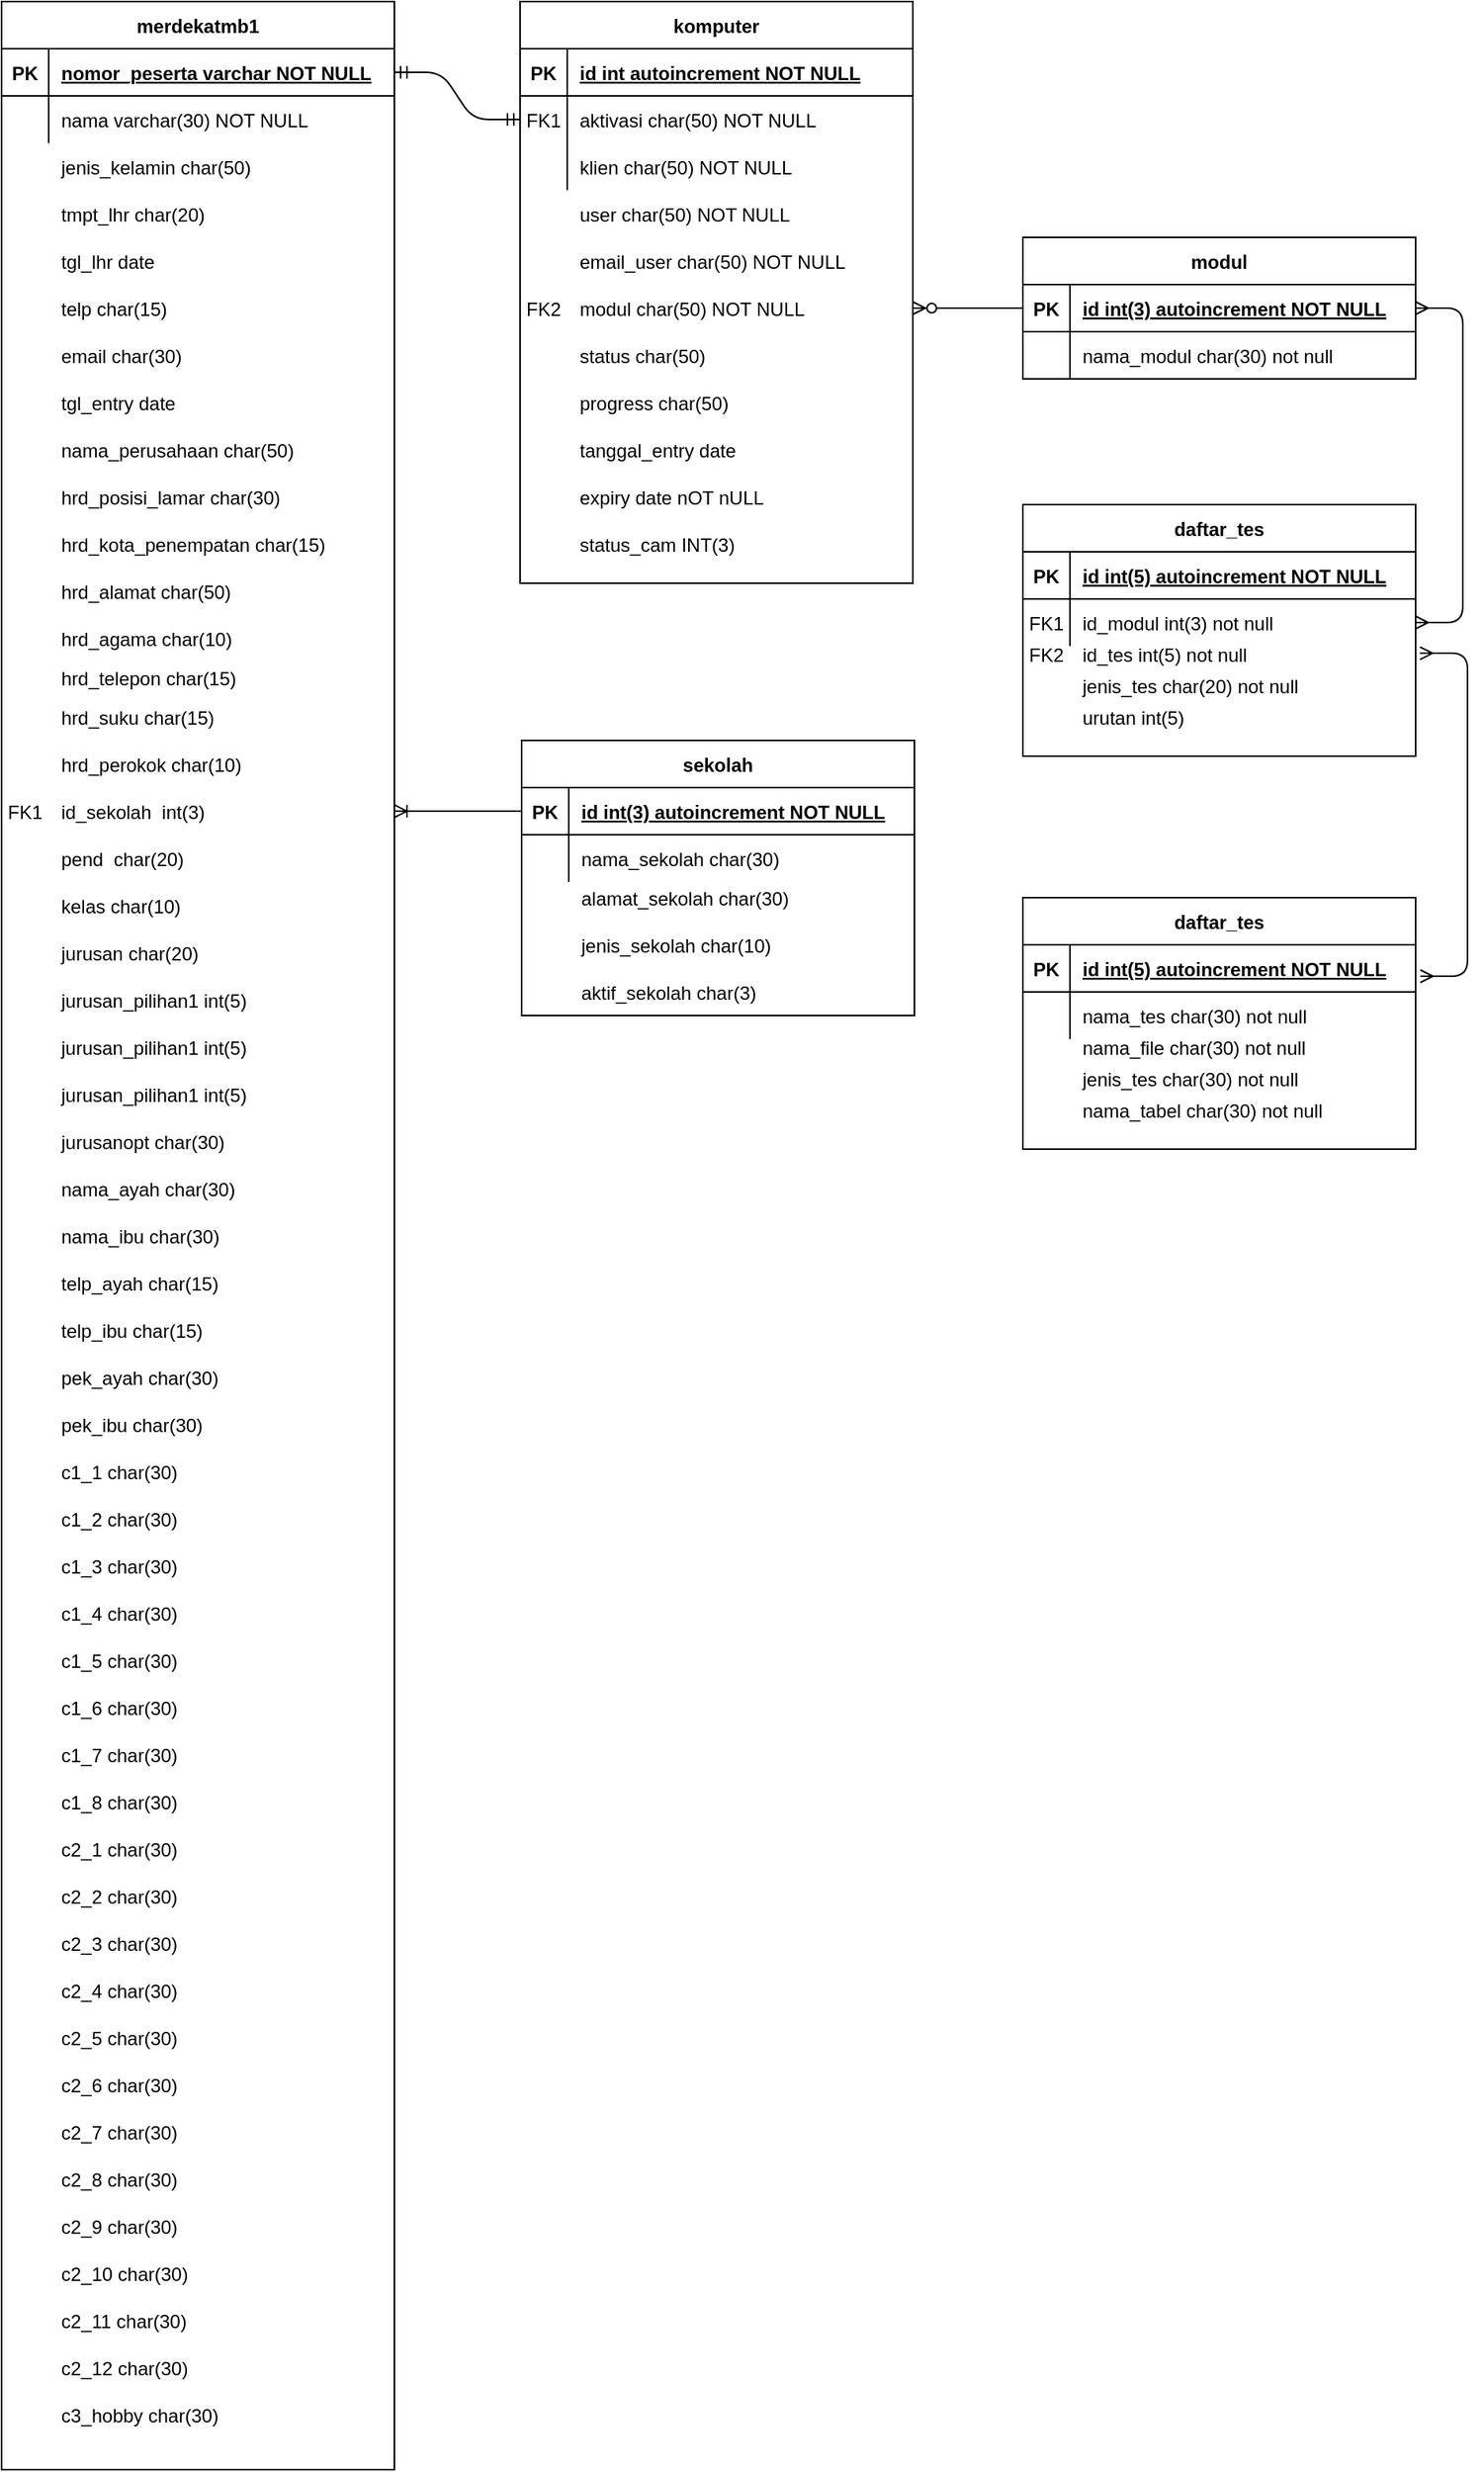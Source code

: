 <mxfile version="14.9.4" type="github">
  <diagram id="R2lEEEUBdFMjLlhIrx00" name="Page-1">
    <mxGraphModel dx="2234" dy="1289" grid="1" gridSize="10" guides="1" tooltips="1" connect="1" arrows="1" fold="1" page="1" pageScale="1" pageWidth="850" pageHeight="1100" math="0" shadow="0" extFonts="Permanent Marker^https://fonts.googleapis.com/css?family=Permanent+Marker">
      <root>
        <mxCell id="0" />
        <mxCell id="1" parent="0" />
        <mxCell id="C-vyLk0tnHw3VtMMgP7b-2" value="komputer" style="shape=table;startSize=30;container=1;collapsible=1;childLayout=tableLayout;fixedRows=1;rowLines=0;fontStyle=1;align=center;resizeLast=1;" parent="1" vertex="1">
          <mxGeometry x="450" y="120" width="250" height="370" as="geometry" />
        </mxCell>
        <mxCell id="C-vyLk0tnHw3VtMMgP7b-3" value="" style="shape=partialRectangle;collapsible=0;dropTarget=0;pointerEvents=0;fillColor=none;points=[[0,0.5],[1,0.5]];portConstraint=eastwest;top=0;left=0;right=0;bottom=1;" parent="C-vyLk0tnHw3VtMMgP7b-2" vertex="1">
          <mxGeometry y="30" width="250" height="30" as="geometry" />
        </mxCell>
        <mxCell id="C-vyLk0tnHw3VtMMgP7b-4" value="PK" style="shape=partialRectangle;overflow=hidden;connectable=0;fillColor=none;top=0;left=0;bottom=0;right=0;fontStyle=1;" parent="C-vyLk0tnHw3VtMMgP7b-3" vertex="1">
          <mxGeometry width="30" height="30" as="geometry" />
        </mxCell>
        <mxCell id="C-vyLk0tnHw3VtMMgP7b-5" value="id int autoincrement NOT NULL" style="shape=partialRectangle;overflow=hidden;connectable=0;fillColor=none;top=0;left=0;bottom=0;right=0;align=left;spacingLeft=6;fontStyle=5;" parent="C-vyLk0tnHw3VtMMgP7b-3" vertex="1">
          <mxGeometry x="30" width="220" height="30" as="geometry" />
        </mxCell>
        <mxCell id="C-vyLk0tnHw3VtMMgP7b-6" value="" style="shape=partialRectangle;collapsible=0;dropTarget=0;pointerEvents=0;fillColor=none;points=[[0,0.5],[1,0.5]];portConstraint=eastwest;top=0;left=0;right=0;bottom=0;" parent="C-vyLk0tnHw3VtMMgP7b-2" vertex="1">
          <mxGeometry y="60" width="250" height="30" as="geometry" />
        </mxCell>
        <mxCell id="C-vyLk0tnHw3VtMMgP7b-7" value="FK1" style="shape=partialRectangle;overflow=hidden;connectable=0;fillColor=none;top=0;left=0;bottom=0;right=0;" parent="C-vyLk0tnHw3VtMMgP7b-6" vertex="1">
          <mxGeometry width="30" height="30" as="geometry" />
        </mxCell>
        <mxCell id="C-vyLk0tnHw3VtMMgP7b-8" value="aktivasi char(50) NOT NULL" style="shape=partialRectangle;overflow=hidden;connectable=0;fillColor=none;top=0;left=0;bottom=0;right=0;align=left;spacingLeft=6;" parent="C-vyLk0tnHw3VtMMgP7b-6" vertex="1">
          <mxGeometry x="30" width="220" height="30" as="geometry" />
        </mxCell>
        <mxCell id="C-vyLk0tnHw3VtMMgP7b-9" value="" style="shape=partialRectangle;collapsible=0;dropTarget=0;pointerEvents=0;fillColor=none;points=[[0,0.5],[1,0.5]];portConstraint=eastwest;top=0;left=0;right=0;bottom=0;" parent="C-vyLk0tnHw3VtMMgP7b-2" vertex="1">
          <mxGeometry y="90" width="250" height="30" as="geometry" />
        </mxCell>
        <mxCell id="C-vyLk0tnHw3VtMMgP7b-10" value="" style="shape=partialRectangle;overflow=hidden;connectable=0;fillColor=none;top=0;left=0;bottom=0;right=0;" parent="C-vyLk0tnHw3VtMMgP7b-9" vertex="1">
          <mxGeometry width="30" height="30" as="geometry" />
        </mxCell>
        <mxCell id="C-vyLk0tnHw3VtMMgP7b-11" value="klien char(50) NOT NULL" style="shape=partialRectangle;overflow=hidden;connectable=0;fillColor=none;top=0;left=0;bottom=0;right=0;align=left;spacingLeft=6;" parent="C-vyLk0tnHw3VtMMgP7b-9" vertex="1">
          <mxGeometry x="30" width="220" height="30" as="geometry" />
        </mxCell>
        <mxCell id="C-vyLk0tnHw3VtMMgP7b-13" value="modul" style="shape=table;startSize=30;container=1;collapsible=1;childLayout=tableLayout;fixedRows=1;rowLines=0;fontStyle=1;align=center;resizeLast=1;" parent="1" vertex="1">
          <mxGeometry x="770" y="270" width="250" height="90" as="geometry" />
        </mxCell>
        <mxCell id="C-vyLk0tnHw3VtMMgP7b-14" value="" style="shape=partialRectangle;collapsible=0;dropTarget=0;pointerEvents=0;fillColor=none;points=[[0,0.5],[1,0.5]];portConstraint=eastwest;top=0;left=0;right=0;bottom=1;" parent="C-vyLk0tnHw3VtMMgP7b-13" vertex="1">
          <mxGeometry y="30" width="250" height="30" as="geometry" />
        </mxCell>
        <mxCell id="C-vyLk0tnHw3VtMMgP7b-15" value="PK" style="shape=partialRectangle;overflow=hidden;connectable=0;fillColor=none;top=0;left=0;bottom=0;right=0;fontStyle=1;" parent="C-vyLk0tnHw3VtMMgP7b-14" vertex="1">
          <mxGeometry width="30" height="30" as="geometry" />
        </mxCell>
        <mxCell id="C-vyLk0tnHw3VtMMgP7b-16" value="id int(3) autoincrement NOT NULL" style="shape=partialRectangle;overflow=hidden;connectable=0;fillColor=none;top=0;left=0;bottom=0;right=0;align=left;spacingLeft=6;fontStyle=5;" parent="C-vyLk0tnHw3VtMMgP7b-14" vertex="1">
          <mxGeometry x="30" width="220" height="30" as="geometry" />
        </mxCell>
        <mxCell id="C-vyLk0tnHw3VtMMgP7b-17" value="" style="shape=partialRectangle;collapsible=0;dropTarget=0;pointerEvents=0;fillColor=none;points=[[0,0.5],[1,0.5]];portConstraint=eastwest;top=0;left=0;right=0;bottom=0;" parent="C-vyLk0tnHw3VtMMgP7b-13" vertex="1">
          <mxGeometry y="60" width="250" height="30" as="geometry" />
        </mxCell>
        <mxCell id="C-vyLk0tnHw3VtMMgP7b-18" value="" style="shape=partialRectangle;overflow=hidden;connectable=0;fillColor=none;top=0;left=0;bottom=0;right=0;" parent="C-vyLk0tnHw3VtMMgP7b-17" vertex="1">
          <mxGeometry width="30" height="30" as="geometry" />
        </mxCell>
        <mxCell id="C-vyLk0tnHw3VtMMgP7b-19" value="nama_modul char(30) not null" style="shape=partialRectangle;overflow=hidden;connectable=0;fillColor=none;top=0;left=0;bottom=0;right=0;align=left;spacingLeft=6;" parent="C-vyLk0tnHw3VtMMgP7b-17" vertex="1">
          <mxGeometry x="30" width="220" height="30" as="geometry" />
        </mxCell>
        <mxCell id="C-vyLk0tnHw3VtMMgP7b-23" value="merdekatmb1" style="shape=table;startSize=30;container=1;collapsible=1;childLayout=tableLayout;fixedRows=1;rowLines=0;fontStyle=1;align=center;resizeLast=1;" parent="1" vertex="1">
          <mxGeometry x="120" y="120" width="250" height="1570" as="geometry">
            <mxRectangle x="120" y="120" width="60" height="30" as="alternateBounds" />
          </mxGeometry>
        </mxCell>
        <mxCell id="C-vyLk0tnHw3VtMMgP7b-24" value="" style="shape=partialRectangle;collapsible=0;dropTarget=0;pointerEvents=0;fillColor=none;points=[[0,0.5],[1,0.5]];portConstraint=eastwest;top=0;left=0;right=0;bottom=1;" parent="C-vyLk0tnHw3VtMMgP7b-23" vertex="1">
          <mxGeometry y="30" width="250" height="30" as="geometry" />
        </mxCell>
        <mxCell id="C-vyLk0tnHw3VtMMgP7b-25" value="PK" style="shape=partialRectangle;overflow=hidden;connectable=0;fillColor=none;top=0;left=0;bottom=0;right=0;fontStyle=1;" parent="C-vyLk0tnHw3VtMMgP7b-24" vertex="1">
          <mxGeometry width="30" height="30" as="geometry" />
        </mxCell>
        <mxCell id="C-vyLk0tnHw3VtMMgP7b-26" value="nomor_peserta varchar NOT NULL" style="shape=partialRectangle;overflow=hidden;connectable=0;fillColor=none;top=0;left=0;bottom=0;right=0;align=left;spacingLeft=6;fontStyle=5;" parent="C-vyLk0tnHw3VtMMgP7b-24" vertex="1">
          <mxGeometry x="30" width="220" height="30" as="geometry" />
        </mxCell>
        <mxCell id="C-vyLk0tnHw3VtMMgP7b-27" value="" style="shape=partialRectangle;collapsible=0;dropTarget=0;pointerEvents=0;fillColor=none;points=[[0,0.5],[1,0.5]];portConstraint=eastwest;top=0;left=0;right=0;bottom=0;" parent="C-vyLk0tnHw3VtMMgP7b-23" vertex="1">
          <mxGeometry y="60" width="250" height="30" as="geometry" />
        </mxCell>
        <mxCell id="C-vyLk0tnHw3VtMMgP7b-28" value="" style="shape=partialRectangle;overflow=hidden;connectable=0;fillColor=none;top=0;left=0;bottom=0;right=0;" parent="C-vyLk0tnHw3VtMMgP7b-27" vertex="1">
          <mxGeometry width="30" height="30" as="geometry" />
        </mxCell>
        <mxCell id="C-vyLk0tnHw3VtMMgP7b-29" value="nama varchar(30) NOT NULL" style="shape=partialRectangle;overflow=hidden;connectable=0;fillColor=none;top=0;left=0;bottom=0;right=0;align=left;spacingLeft=6;" parent="C-vyLk0tnHw3VtMMgP7b-27" vertex="1">
          <mxGeometry x="30" width="220" height="30" as="geometry" />
        </mxCell>
        <mxCell id="-AU5F9-Emu0ahhaba_Fj-24" value="" style="shape=partialRectangle;collapsible=0;dropTarget=0;pointerEvents=0;fillColor=none;points=[[0,0.5],[1,0.5]];portConstraint=eastwest;top=0;left=0;right=0;bottom=0;" parent="1" vertex="1">
          <mxGeometry x="120" y="210" width="250" height="30" as="geometry" />
        </mxCell>
        <mxCell id="-AU5F9-Emu0ahhaba_Fj-25" value="" style="shape=partialRectangle;overflow=hidden;connectable=0;fillColor=none;top=0;left=0;bottom=0;right=0;" parent="-AU5F9-Emu0ahhaba_Fj-24" vertex="1">
          <mxGeometry width="30" height="30" as="geometry" />
        </mxCell>
        <mxCell id="-AU5F9-Emu0ahhaba_Fj-26" value="jenis_kelamin char(50) " style="shape=partialRectangle;overflow=hidden;connectable=0;fillColor=none;top=0;left=0;bottom=0;right=0;align=left;spacingLeft=6;" parent="-AU5F9-Emu0ahhaba_Fj-24" vertex="1">
          <mxGeometry x="30" width="220" height="30" as="geometry" />
        </mxCell>
        <mxCell id="-AU5F9-Emu0ahhaba_Fj-27" value="" style="shape=partialRectangle;collapsible=0;dropTarget=0;pointerEvents=0;fillColor=none;points=[[0,0.5],[1,0.5]];portConstraint=eastwest;top=0;left=0;right=0;bottom=0;" parent="1" vertex="1">
          <mxGeometry x="120" y="240" width="250" height="30" as="geometry" />
        </mxCell>
        <mxCell id="-AU5F9-Emu0ahhaba_Fj-28" value="" style="shape=partialRectangle;overflow=hidden;connectable=0;fillColor=none;top=0;left=0;bottom=0;right=0;" parent="-AU5F9-Emu0ahhaba_Fj-27" vertex="1">
          <mxGeometry width="30" height="30" as="geometry" />
        </mxCell>
        <mxCell id="-AU5F9-Emu0ahhaba_Fj-29" value="tmpt_lhr char(20) " style="shape=partialRectangle;overflow=hidden;connectable=0;fillColor=none;top=0;left=0;bottom=0;right=0;align=left;spacingLeft=6;" parent="-AU5F9-Emu0ahhaba_Fj-27" vertex="1">
          <mxGeometry x="30" width="220" height="30" as="geometry" />
        </mxCell>
        <mxCell id="-AU5F9-Emu0ahhaba_Fj-30" value="" style="shape=partialRectangle;collapsible=0;dropTarget=0;pointerEvents=0;fillColor=none;points=[[0,0.5],[1,0.5]];portConstraint=eastwest;top=0;left=0;right=0;bottom=0;" parent="1" vertex="1">
          <mxGeometry x="120" y="270" width="250" height="30" as="geometry" />
        </mxCell>
        <mxCell id="-AU5F9-Emu0ahhaba_Fj-31" value="" style="shape=partialRectangle;overflow=hidden;connectable=0;fillColor=none;top=0;left=0;bottom=0;right=0;" parent="-AU5F9-Emu0ahhaba_Fj-30" vertex="1">
          <mxGeometry width="30" height="30" as="geometry" />
        </mxCell>
        <mxCell id="-AU5F9-Emu0ahhaba_Fj-32" value="tgl_lhr date " style="shape=partialRectangle;overflow=hidden;connectable=0;fillColor=none;top=0;left=0;bottom=0;right=0;align=left;spacingLeft=6;" parent="-AU5F9-Emu0ahhaba_Fj-30" vertex="1">
          <mxGeometry x="30" width="220" height="30" as="geometry" />
        </mxCell>
        <mxCell id="-AU5F9-Emu0ahhaba_Fj-33" value="" style="shape=partialRectangle;collapsible=0;dropTarget=0;pointerEvents=0;fillColor=none;points=[[0,0.5],[1,0.5]];portConstraint=eastwest;top=0;left=0;right=0;bottom=0;" parent="1" vertex="1">
          <mxGeometry x="120" y="300" width="250" height="30" as="geometry" />
        </mxCell>
        <mxCell id="-AU5F9-Emu0ahhaba_Fj-34" value="" style="shape=partialRectangle;overflow=hidden;connectable=0;fillColor=none;top=0;left=0;bottom=0;right=0;" parent="-AU5F9-Emu0ahhaba_Fj-33" vertex="1">
          <mxGeometry width="30" height="30" as="geometry" />
        </mxCell>
        <mxCell id="-AU5F9-Emu0ahhaba_Fj-35" value="telp char(15) " style="shape=partialRectangle;overflow=hidden;connectable=0;fillColor=none;top=0;left=0;bottom=0;right=0;align=left;spacingLeft=6;" parent="-AU5F9-Emu0ahhaba_Fj-33" vertex="1">
          <mxGeometry x="30" width="220" height="30" as="geometry" />
        </mxCell>
        <mxCell id="-AU5F9-Emu0ahhaba_Fj-37" value="" style="shape=partialRectangle;collapsible=0;dropTarget=0;pointerEvents=0;fillColor=none;points=[[0,0.5],[1,0.5]];portConstraint=eastwest;top=0;left=0;right=0;bottom=0;" parent="1" vertex="1">
          <mxGeometry x="120" y="330" width="250" height="30" as="geometry" />
        </mxCell>
        <mxCell id="-AU5F9-Emu0ahhaba_Fj-38" value="" style="shape=partialRectangle;overflow=hidden;connectable=0;fillColor=none;top=0;left=0;bottom=0;right=0;" parent="-AU5F9-Emu0ahhaba_Fj-37" vertex="1">
          <mxGeometry width="30" height="30" as="geometry" />
        </mxCell>
        <mxCell id="-AU5F9-Emu0ahhaba_Fj-39" value="email char(30) " style="shape=partialRectangle;overflow=hidden;connectable=0;fillColor=none;top=0;left=0;bottom=0;right=0;align=left;spacingLeft=6;" parent="-AU5F9-Emu0ahhaba_Fj-37" vertex="1">
          <mxGeometry x="30" width="220" height="30" as="geometry" />
        </mxCell>
        <mxCell id="-AU5F9-Emu0ahhaba_Fj-40" value="" style="shape=partialRectangle;collapsible=0;dropTarget=0;pointerEvents=0;fillColor=none;points=[[0,0.5],[1,0.5]];portConstraint=eastwest;top=0;left=0;right=0;bottom=0;" parent="1" vertex="1">
          <mxGeometry x="120" y="360" width="250" height="30" as="geometry" />
        </mxCell>
        <mxCell id="-AU5F9-Emu0ahhaba_Fj-41" value="" style="shape=partialRectangle;overflow=hidden;connectable=0;fillColor=none;top=0;left=0;bottom=0;right=0;" parent="-AU5F9-Emu0ahhaba_Fj-40" vertex="1">
          <mxGeometry width="30" height="30" as="geometry" />
        </mxCell>
        <mxCell id="-AU5F9-Emu0ahhaba_Fj-42" value="tgl_entry date " style="shape=partialRectangle;overflow=hidden;connectable=0;fillColor=none;top=0;left=0;bottom=0;right=0;align=left;spacingLeft=6;" parent="-AU5F9-Emu0ahhaba_Fj-40" vertex="1">
          <mxGeometry x="30" width="220" height="30" as="geometry" />
        </mxCell>
        <mxCell id="-AU5F9-Emu0ahhaba_Fj-43" value="" style="shape=partialRectangle;collapsible=0;dropTarget=0;pointerEvents=0;fillColor=none;points=[[0,0.5],[1,0.5]];portConstraint=eastwest;top=0;left=0;right=0;bottom=0;" parent="1" vertex="1">
          <mxGeometry x="120" y="390" width="250" height="30" as="geometry" />
        </mxCell>
        <mxCell id="-AU5F9-Emu0ahhaba_Fj-44" value="" style="shape=partialRectangle;overflow=hidden;connectable=0;fillColor=none;top=0;left=0;bottom=0;right=0;" parent="-AU5F9-Emu0ahhaba_Fj-43" vertex="1">
          <mxGeometry width="30" height="30" as="geometry" />
        </mxCell>
        <mxCell id="-AU5F9-Emu0ahhaba_Fj-45" value="nama_perusahaan char(50)" style="shape=partialRectangle;overflow=hidden;connectable=0;fillColor=none;top=0;left=0;bottom=0;right=0;align=left;spacingLeft=6;" parent="-AU5F9-Emu0ahhaba_Fj-43" vertex="1">
          <mxGeometry x="30" width="220" height="30" as="geometry" />
        </mxCell>
        <mxCell id="-AU5F9-Emu0ahhaba_Fj-46" value="" style="shape=partialRectangle;collapsible=0;dropTarget=0;pointerEvents=0;fillColor=none;points=[[0,0.5],[1,0.5]];portConstraint=eastwest;top=0;left=0;right=0;bottom=0;" parent="1" vertex="1">
          <mxGeometry x="120" y="420" width="250" height="30" as="geometry" />
        </mxCell>
        <mxCell id="-AU5F9-Emu0ahhaba_Fj-47" value="" style="shape=partialRectangle;overflow=hidden;connectable=0;fillColor=none;top=0;left=0;bottom=0;right=0;" parent="-AU5F9-Emu0ahhaba_Fj-46" vertex="1">
          <mxGeometry width="30" height="30" as="geometry" />
        </mxCell>
        <mxCell id="-AU5F9-Emu0ahhaba_Fj-48" value="hrd_posisi_lamar char(30)" style="shape=partialRectangle;overflow=hidden;connectable=0;fillColor=none;top=0;left=0;bottom=0;right=0;align=left;spacingLeft=6;" parent="-AU5F9-Emu0ahhaba_Fj-46" vertex="1">
          <mxGeometry x="30" width="220" height="30" as="geometry" />
        </mxCell>
        <mxCell id="-AU5F9-Emu0ahhaba_Fj-49" value="" style="shape=partialRectangle;collapsible=0;dropTarget=0;pointerEvents=0;fillColor=none;points=[[0,0.5],[1,0.5]];portConstraint=eastwest;top=0;left=0;right=0;bottom=0;" parent="1" vertex="1">
          <mxGeometry x="120" y="450" width="250" height="30" as="geometry" />
        </mxCell>
        <mxCell id="-AU5F9-Emu0ahhaba_Fj-50" value="" style="shape=partialRectangle;overflow=hidden;connectable=0;fillColor=none;top=0;left=0;bottom=0;right=0;" parent="-AU5F9-Emu0ahhaba_Fj-49" vertex="1">
          <mxGeometry width="30" height="30" as="geometry" />
        </mxCell>
        <mxCell id="-AU5F9-Emu0ahhaba_Fj-51" value="hrd_kota_penempatan char(15)" style="shape=partialRectangle;overflow=hidden;connectable=0;fillColor=none;top=0;left=0;bottom=0;right=0;align=left;spacingLeft=6;" parent="-AU5F9-Emu0ahhaba_Fj-49" vertex="1">
          <mxGeometry x="30" width="220" height="30" as="geometry" />
        </mxCell>
        <mxCell id="-AU5F9-Emu0ahhaba_Fj-52" value="" style="shape=partialRectangle;collapsible=0;dropTarget=0;pointerEvents=0;fillColor=none;points=[[0,0.5],[1,0.5]];portConstraint=eastwest;top=0;left=0;right=0;bottom=0;" parent="1" vertex="1">
          <mxGeometry x="120" y="480" width="250" height="30" as="geometry" />
        </mxCell>
        <mxCell id="-AU5F9-Emu0ahhaba_Fj-53" value="" style="shape=partialRectangle;overflow=hidden;connectable=0;fillColor=none;top=0;left=0;bottom=0;right=0;" parent="-AU5F9-Emu0ahhaba_Fj-52" vertex="1">
          <mxGeometry width="30" height="30" as="geometry" />
        </mxCell>
        <mxCell id="-AU5F9-Emu0ahhaba_Fj-54" value="hrd_alamat char(50)" style="shape=partialRectangle;overflow=hidden;connectable=0;fillColor=none;top=0;left=0;bottom=0;right=0;align=left;spacingLeft=6;" parent="-AU5F9-Emu0ahhaba_Fj-52" vertex="1">
          <mxGeometry x="30" width="220" height="30" as="geometry" />
        </mxCell>
        <mxCell id="-AU5F9-Emu0ahhaba_Fj-55" value="" style="shape=partialRectangle;collapsible=0;dropTarget=0;pointerEvents=0;fillColor=none;points=[[0,0.5],[1,0.5]];portConstraint=eastwest;top=0;left=0;right=0;bottom=0;" parent="1" vertex="1">
          <mxGeometry x="120" y="510" width="250" height="30" as="geometry" />
        </mxCell>
        <mxCell id="-AU5F9-Emu0ahhaba_Fj-56" value="" style="shape=partialRectangle;overflow=hidden;connectable=0;fillColor=none;top=0;left=0;bottom=0;right=0;" parent="-AU5F9-Emu0ahhaba_Fj-55" vertex="1">
          <mxGeometry width="30" height="30" as="geometry" />
        </mxCell>
        <mxCell id="-AU5F9-Emu0ahhaba_Fj-57" value="hrd_agama char(10)" style="shape=partialRectangle;overflow=hidden;connectable=0;fillColor=none;top=0;left=0;bottom=0;right=0;align=left;spacingLeft=6;" parent="-AU5F9-Emu0ahhaba_Fj-55" vertex="1">
          <mxGeometry x="30" width="220" height="30" as="geometry" />
        </mxCell>
        <mxCell id="-AU5F9-Emu0ahhaba_Fj-58" value="" style="shape=partialRectangle;collapsible=0;dropTarget=0;pointerEvents=0;fillColor=none;points=[[0,0.5],[1,0.5]];portConstraint=eastwest;top=0;left=0;right=0;bottom=0;" parent="1" vertex="1">
          <mxGeometry x="120" y="535" width="250" height="30" as="geometry" />
        </mxCell>
        <mxCell id="-AU5F9-Emu0ahhaba_Fj-59" value="" style="shape=partialRectangle;overflow=hidden;connectable=0;fillColor=none;top=0;left=0;bottom=0;right=0;" parent="-AU5F9-Emu0ahhaba_Fj-58" vertex="1">
          <mxGeometry width="30" height="30" as="geometry" />
        </mxCell>
        <mxCell id="-AU5F9-Emu0ahhaba_Fj-60" value="hrd_telepon char(15)" style="shape=partialRectangle;overflow=hidden;connectable=0;fillColor=none;top=0;left=0;bottom=0;right=0;align=left;spacingLeft=6;" parent="-AU5F9-Emu0ahhaba_Fj-58" vertex="1">
          <mxGeometry x="30" width="220" height="30" as="geometry" />
        </mxCell>
        <mxCell id="-AU5F9-Emu0ahhaba_Fj-61" value="" style="shape=partialRectangle;collapsible=0;dropTarget=0;pointerEvents=0;fillColor=none;points=[[0,0.5],[1,0.5]];portConstraint=eastwest;top=0;left=0;right=0;bottom=0;" parent="1" vertex="1">
          <mxGeometry x="120" y="560" width="250" height="30" as="geometry" />
        </mxCell>
        <mxCell id="-AU5F9-Emu0ahhaba_Fj-62" value="" style="shape=partialRectangle;overflow=hidden;connectable=0;fillColor=none;top=0;left=0;bottom=0;right=0;" parent="-AU5F9-Emu0ahhaba_Fj-61" vertex="1">
          <mxGeometry width="30" height="30" as="geometry" />
        </mxCell>
        <mxCell id="-AU5F9-Emu0ahhaba_Fj-63" value="hrd_suku char(15)" style="shape=partialRectangle;overflow=hidden;connectable=0;fillColor=none;top=0;left=0;bottom=0;right=0;align=left;spacingLeft=6;" parent="-AU5F9-Emu0ahhaba_Fj-61" vertex="1">
          <mxGeometry x="30" width="220" height="30" as="geometry" />
        </mxCell>
        <mxCell id="-AU5F9-Emu0ahhaba_Fj-64" value="" style="shape=partialRectangle;collapsible=0;dropTarget=0;pointerEvents=0;fillColor=none;points=[[0,0.5],[1,0.5]];portConstraint=eastwest;top=0;left=0;right=0;bottom=0;" parent="1" vertex="1">
          <mxGeometry x="120" y="590" width="250" height="30" as="geometry" />
        </mxCell>
        <mxCell id="-AU5F9-Emu0ahhaba_Fj-65" value="" style="shape=partialRectangle;overflow=hidden;connectable=0;fillColor=none;top=0;left=0;bottom=0;right=0;" parent="-AU5F9-Emu0ahhaba_Fj-64" vertex="1">
          <mxGeometry width="30" height="30" as="geometry" />
        </mxCell>
        <mxCell id="-AU5F9-Emu0ahhaba_Fj-66" value="hrd_perokok char(10)" style="shape=partialRectangle;overflow=hidden;connectable=0;fillColor=none;top=0;left=0;bottom=0;right=0;align=left;spacingLeft=6;" parent="-AU5F9-Emu0ahhaba_Fj-64" vertex="1">
          <mxGeometry x="30" width="220" height="30" as="geometry" />
        </mxCell>
        <mxCell id="-AU5F9-Emu0ahhaba_Fj-67" value="" style="shape=partialRectangle;collapsible=0;dropTarget=0;pointerEvents=0;fillColor=none;points=[[0,0.5],[1,0.5]];portConstraint=eastwest;top=0;left=0;right=0;bottom=0;" parent="1" vertex="1">
          <mxGeometry x="450" y="240" width="250" height="30" as="geometry" />
        </mxCell>
        <mxCell id="-AU5F9-Emu0ahhaba_Fj-68" value="" style="shape=partialRectangle;overflow=hidden;connectable=0;fillColor=none;top=0;left=0;bottom=0;right=0;" parent="-AU5F9-Emu0ahhaba_Fj-67" vertex="1">
          <mxGeometry width="30" height="30" as="geometry" />
        </mxCell>
        <mxCell id="-AU5F9-Emu0ahhaba_Fj-69" value="user char(50) NOT NULL" style="shape=partialRectangle;overflow=hidden;connectable=0;fillColor=none;top=0;left=0;bottom=0;right=0;align=left;spacingLeft=6;" parent="-AU5F9-Emu0ahhaba_Fj-67" vertex="1">
          <mxGeometry x="30" width="220" height="30" as="geometry" />
        </mxCell>
        <mxCell id="-AU5F9-Emu0ahhaba_Fj-70" value="" style="shape=partialRectangle;collapsible=0;dropTarget=0;pointerEvents=0;fillColor=none;points=[[0,0.5],[1,0.5]];portConstraint=eastwest;top=0;left=0;right=0;bottom=0;" parent="1" vertex="1">
          <mxGeometry x="450" y="270" width="250" height="30" as="geometry" />
        </mxCell>
        <mxCell id="-AU5F9-Emu0ahhaba_Fj-71" value="" style="shape=partialRectangle;overflow=hidden;connectable=0;fillColor=none;top=0;left=0;bottom=0;right=0;" parent="-AU5F9-Emu0ahhaba_Fj-70" vertex="1">
          <mxGeometry width="30" height="30" as="geometry" />
        </mxCell>
        <mxCell id="-AU5F9-Emu0ahhaba_Fj-72" value="email_user char(50) NOT NULL" style="shape=partialRectangle;overflow=hidden;connectable=0;fillColor=none;top=0;left=0;bottom=0;right=0;align=left;spacingLeft=6;" parent="-AU5F9-Emu0ahhaba_Fj-70" vertex="1">
          <mxGeometry x="30" width="220" height="30" as="geometry" />
        </mxCell>
        <mxCell id="-AU5F9-Emu0ahhaba_Fj-73" value="" style="shape=partialRectangle;collapsible=0;dropTarget=0;pointerEvents=0;fillColor=none;points=[[0,0.5],[1,0.5]];portConstraint=eastwest;top=0;left=0;right=0;bottom=0;" parent="1" vertex="1">
          <mxGeometry x="450" y="300" width="250" height="30" as="geometry" />
        </mxCell>
        <mxCell id="-AU5F9-Emu0ahhaba_Fj-74" value="FK2" style="shape=partialRectangle;overflow=hidden;connectable=0;fillColor=none;top=0;left=0;bottom=0;right=0;" parent="-AU5F9-Emu0ahhaba_Fj-73" vertex="1">
          <mxGeometry width="30" height="30" as="geometry" />
        </mxCell>
        <mxCell id="-AU5F9-Emu0ahhaba_Fj-75" value="modul char(50) NOT NULL" style="shape=partialRectangle;overflow=hidden;connectable=0;fillColor=none;top=0;left=0;bottom=0;right=0;align=left;spacingLeft=6;" parent="-AU5F9-Emu0ahhaba_Fj-73" vertex="1">
          <mxGeometry x="30" width="220" height="30" as="geometry" />
        </mxCell>
        <mxCell id="-AU5F9-Emu0ahhaba_Fj-79" value="" style="shape=partialRectangle;collapsible=0;dropTarget=0;pointerEvents=0;fillColor=none;points=[[0,0.5],[1,0.5]];portConstraint=eastwest;top=0;left=0;right=0;bottom=0;" parent="1" vertex="1">
          <mxGeometry x="450" y="330" width="250" height="30" as="geometry" />
        </mxCell>
        <mxCell id="-AU5F9-Emu0ahhaba_Fj-80" value="" style="shape=partialRectangle;overflow=hidden;connectable=0;fillColor=none;top=0;left=0;bottom=0;right=0;" parent="-AU5F9-Emu0ahhaba_Fj-79" vertex="1">
          <mxGeometry width="30" height="30" as="geometry" />
        </mxCell>
        <mxCell id="-AU5F9-Emu0ahhaba_Fj-81" value="status char(50)" style="shape=partialRectangle;overflow=hidden;connectable=0;fillColor=none;top=0;left=0;bottom=0;right=0;align=left;spacingLeft=6;" parent="-AU5F9-Emu0ahhaba_Fj-79" vertex="1">
          <mxGeometry x="30" width="220" height="30" as="geometry" />
        </mxCell>
        <mxCell id="-AU5F9-Emu0ahhaba_Fj-82" value="" style="shape=partialRectangle;collapsible=0;dropTarget=0;pointerEvents=0;fillColor=none;points=[[0,0.5],[1,0.5]];portConstraint=eastwest;top=0;left=0;right=0;bottom=0;" parent="1" vertex="1">
          <mxGeometry x="450" y="360" width="250" height="30" as="geometry" />
        </mxCell>
        <mxCell id="-AU5F9-Emu0ahhaba_Fj-83" value="" style="shape=partialRectangle;overflow=hidden;connectable=0;fillColor=none;top=0;left=0;bottom=0;right=0;" parent="-AU5F9-Emu0ahhaba_Fj-82" vertex="1">
          <mxGeometry width="30" height="30" as="geometry" />
        </mxCell>
        <mxCell id="-AU5F9-Emu0ahhaba_Fj-84" value="progress char(50) " style="shape=partialRectangle;overflow=hidden;connectable=0;fillColor=none;top=0;left=0;bottom=0;right=0;align=left;spacingLeft=6;" parent="-AU5F9-Emu0ahhaba_Fj-82" vertex="1">
          <mxGeometry x="30" width="220" height="30" as="geometry" />
        </mxCell>
        <mxCell id="-AU5F9-Emu0ahhaba_Fj-85" value="" style="shape=partialRectangle;collapsible=0;dropTarget=0;pointerEvents=0;fillColor=none;points=[[0,0.5],[1,0.5]];portConstraint=eastwest;top=0;left=0;right=0;bottom=0;" parent="1" vertex="1">
          <mxGeometry x="450" y="390" width="250" height="30" as="geometry" />
        </mxCell>
        <mxCell id="-AU5F9-Emu0ahhaba_Fj-86" value="" style="shape=partialRectangle;overflow=hidden;connectable=0;fillColor=none;top=0;left=0;bottom=0;right=0;" parent="-AU5F9-Emu0ahhaba_Fj-85" vertex="1">
          <mxGeometry width="30" height="30" as="geometry" />
        </mxCell>
        <mxCell id="-AU5F9-Emu0ahhaba_Fj-87" value="tanggal_entry date" style="shape=partialRectangle;overflow=hidden;connectable=0;fillColor=none;top=0;left=0;bottom=0;right=0;align=left;spacingLeft=6;" parent="-AU5F9-Emu0ahhaba_Fj-85" vertex="1">
          <mxGeometry x="30" width="220" height="30" as="geometry" />
        </mxCell>
        <mxCell id="-AU5F9-Emu0ahhaba_Fj-88" value="" style="shape=partialRectangle;collapsible=0;dropTarget=0;pointerEvents=0;fillColor=none;points=[[0,0.5],[1,0.5]];portConstraint=eastwest;top=0;left=0;right=0;bottom=0;" parent="1" vertex="1">
          <mxGeometry x="450" y="420" width="250" height="30" as="geometry" />
        </mxCell>
        <mxCell id="-AU5F9-Emu0ahhaba_Fj-89" value="" style="shape=partialRectangle;overflow=hidden;connectable=0;fillColor=none;top=0;left=0;bottom=0;right=0;" parent="-AU5F9-Emu0ahhaba_Fj-88" vertex="1">
          <mxGeometry width="30" height="30" as="geometry" />
        </mxCell>
        <mxCell id="-AU5F9-Emu0ahhaba_Fj-90" value="expiry date nOT nULL" style="shape=partialRectangle;overflow=hidden;connectable=0;fillColor=none;top=0;left=0;bottom=0;right=0;align=left;spacingLeft=6;" parent="-AU5F9-Emu0ahhaba_Fj-88" vertex="1">
          <mxGeometry x="30" width="220" height="30" as="geometry" />
        </mxCell>
        <mxCell id="-AU5F9-Emu0ahhaba_Fj-91" value="" style="shape=partialRectangle;collapsible=0;dropTarget=0;pointerEvents=0;fillColor=none;points=[[0,0.5],[1,0.5]];portConstraint=eastwest;top=0;left=0;right=0;bottom=0;" parent="1" vertex="1">
          <mxGeometry x="450" y="450" width="250" height="30" as="geometry" />
        </mxCell>
        <mxCell id="-AU5F9-Emu0ahhaba_Fj-92" value="" style="shape=partialRectangle;overflow=hidden;connectable=0;fillColor=none;top=0;left=0;bottom=0;right=0;" parent="-AU5F9-Emu0ahhaba_Fj-91" vertex="1">
          <mxGeometry width="30" height="30" as="geometry" />
        </mxCell>
        <mxCell id="-AU5F9-Emu0ahhaba_Fj-93" value="status_cam INT(3) " style="shape=partialRectangle;overflow=hidden;connectable=0;fillColor=none;top=0;left=0;bottom=0;right=0;align=left;spacingLeft=6;" parent="-AU5F9-Emu0ahhaba_Fj-91" vertex="1">
          <mxGeometry x="30" width="220" height="30" as="geometry" />
        </mxCell>
        <mxCell id="-AU5F9-Emu0ahhaba_Fj-97" value="" style="edgeStyle=entityRelationEdgeStyle;fontSize=12;html=1;endArrow=ERzeroToMany;endFill=1;exitX=0;exitY=0.5;exitDx=0;exitDy=0;" parent="1" source="C-vyLk0tnHw3VtMMgP7b-14" target="-AU5F9-Emu0ahhaba_Fj-73" edge="1">
          <mxGeometry width="100" height="100" relative="1" as="geometry">
            <mxPoint x="350" y="420" as="sourcePoint" />
            <mxPoint x="700" y="310" as="targetPoint" />
          </mxGeometry>
        </mxCell>
        <mxCell id="-AU5F9-Emu0ahhaba_Fj-99" value="daftar_tes" style="shape=table;startSize=30;container=1;collapsible=1;childLayout=tableLayout;fixedRows=1;rowLines=0;fontStyle=1;align=center;resizeLast=1;" parent="1" vertex="1">
          <mxGeometry x="770" y="690" width="250" height="160" as="geometry" />
        </mxCell>
        <mxCell id="-AU5F9-Emu0ahhaba_Fj-100" value="" style="shape=partialRectangle;collapsible=0;dropTarget=0;pointerEvents=0;fillColor=none;points=[[0,0.5],[1,0.5]];portConstraint=eastwest;top=0;left=0;right=0;bottom=1;" parent="-AU5F9-Emu0ahhaba_Fj-99" vertex="1">
          <mxGeometry y="30" width="250" height="30" as="geometry" />
        </mxCell>
        <mxCell id="-AU5F9-Emu0ahhaba_Fj-101" value="PK" style="shape=partialRectangle;overflow=hidden;connectable=0;fillColor=none;top=0;left=0;bottom=0;right=0;fontStyle=1;" parent="-AU5F9-Emu0ahhaba_Fj-100" vertex="1">
          <mxGeometry width="30" height="30" as="geometry" />
        </mxCell>
        <mxCell id="-AU5F9-Emu0ahhaba_Fj-102" value="id int(5) autoincrement NOT NULL" style="shape=partialRectangle;overflow=hidden;connectable=0;fillColor=none;top=0;left=0;bottom=0;right=0;align=left;spacingLeft=6;fontStyle=5;" parent="-AU5F9-Emu0ahhaba_Fj-100" vertex="1">
          <mxGeometry x="30" width="220" height="30" as="geometry" />
        </mxCell>
        <mxCell id="-AU5F9-Emu0ahhaba_Fj-103" value="" style="shape=partialRectangle;collapsible=0;dropTarget=0;pointerEvents=0;fillColor=none;points=[[0,0.5],[1,0.5]];portConstraint=eastwest;top=0;left=0;right=0;bottom=0;" parent="-AU5F9-Emu0ahhaba_Fj-99" vertex="1">
          <mxGeometry y="60" width="250" height="30" as="geometry" />
        </mxCell>
        <mxCell id="-AU5F9-Emu0ahhaba_Fj-104" value="" style="shape=partialRectangle;overflow=hidden;connectable=0;fillColor=none;top=0;left=0;bottom=0;right=0;" parent="-AU5F9-Emu0ahhaba_Fj-103" vertex="1">
          <mxGeometry width="30" height="30" as="geometry" />
        </mxCell>
        <mxCell id="-AU5F9-Emu0ahhaba_Fj-105" value="nama_tes char(30) not null" style="shape=partialRectangle;overflow=hidden;connectable=0;fillColor=none;top=0;left=0;bottom=0;right=0;align=left;spacingLeft=6;" parent="-AU5F9-Emu0ahhaba_Fj-103" vertex="1">
          <mxGeometry x="30" width="220" height="30" as="geometry" />
        </mxCell>
        <mxCell id="-AU5F9-Emu0ahhaba_Fj-106" value="nama_file char(30) not null" style="shape=partialRectangle;overflow=hidden;connectable=0;fillColor=none;top=0;left=0;bottom=0;right=0;align=left;spacingLeft=6;" parent="1" vertex="1">
          <mxGeometry x="800" y="770" width="220" height="30" as="geometry" />
        </mxCell>
        <mxCell id="-AU5F9-Emu0ahhaba_Fj-107" value="jenis_tes char(30) not null" style="shape=partialRectangle;overflow=hidden;connectable=0;fillColor=none;top=0;left=0;bottom=0;right=0;align=left;spacingLeft=6;" parent="1" vertex="1">
          <mxGeometry x="800" y="790" width="220" height="30" as="geometry" />
        </mxCell>
        <mxCell id="-AU5F9-Emu0ahhaba_Fj-108" value="nama_tabel char(30) not null" style="shape=partialRectangle;overflow=hidden;connectable=0;fillColor=none;top=0;left=0;bottom=0;right=0;align=left;spacingLeft=6;" parent="1" vertex="1">
          <mxGeometry x="800" y="810" width="220" height="30" as="geometry" />
        </mxCell>
        <mxCell id="-AU5F9-Emu0ahhaba_Fj-110" value="daftar_tes" style="shape=table;startSize=30;container=1;collapsible=1;childLayout=tableLayout;fixedRows=1;rowLines=0;fontStyle=1;align=center;resizeLast=1;" parent="1" vertex="1">
          <mxGeometry x="770" y="440" width="250" height="160" as="geometry" />
        </mxCell>
        <mxCell id="-AU5F9-Emu0ahhaba_Fj-111" value="" style="shape=partialRectangle;collapsible=0;dropTarget=0;pointerEvents=0;fillColor=none;points=[[0,0.5],[1,0.5]];portConstraint=eastwest;top=0;left=0;right=0;bottom=1;" parent="-AU5F9-Emu0ahhaba_Fj-110" vertex="1">
          <mxGeometry y="30" width="250" height="30" as="geometry" />
        </mxCell>
        <mxCell id="-AU5F9-Emu0ahhaba_Fj-112" value="PK" style="shape=partialRectangle;overflow=hidden;connectable=0;fillColor=none;top=0;left=0;bottom=0;right=0;fontStyle=1;" parent="-AU5F9-Emu0ahhaba_Fj-111" vertex="1">
          <mxGeometry width="30" height="30" as="geometry" />
        </mxCell>
        <mxCell id="-AU5F9-Emu0ahhaba_Fj-113" value="id int(5) autoincrement NOT NULL" style="shape=partialRectangle;overflow=hidden;connectable=0;fillColor=none;top=0;left=0;bottom=0;right=0;align=left;spacingLeft=6;fontStyle=5;" parent="-AU5F9-Emu0ahhaba_Fj-111" vertex="1">
          <mxGeometry x="30" width="220" height="30" as="geometry" />
        </mxCell>
        <mxCell id="-AU5F9-Emu0ahhaba_Fj-114" value="" style="shape=partialRectangle;collapsible=0;dropTarget=0;pointerEvents=0;fillColor=none;points=[[0,0.5],[1,0.5]];portConstraint=eastwest;top=0;left=0;right=0;bottom=0;" parent="-AU5F9-Emu0ahhaba_Fj-110" vertex="1">
          <mxGeometry y="60" width="250" height="30" as="geometry" />
        </mxCell>
        <mxCell id="-AU5F9-Emu0ahhaba_Fj-115" value="FK1" style="shape=partialRectangle;overflow=hidden;connectable=0;fillColor=none;top=0;left=0;bottom=0;right=0;" parent="-AU5F9-Emu0ahhaba_Fj-114" vertex="1">
          <mxGeometry width="30" height="30" as="geometry" />
        </mxCell>
        <mxCell id="-AU5F9-Emu0ahhaba_Fj-116" value="id_modul int(3) not null" style="shape=partialRectangle;overflow=hidden;connectable=0;fillColor=none;top=0;left=0;bottom=0;right=0;align=left;spacingLeft=6;" parent="-AU5F9-Emu0ahhaba_Fj-114" vertex="1">
          <mxGeometry x="30" width="220" height="30" as="geometry" />
        </mxCell>
        <mxCell id="-AU5F9-Emu0ahhaba_Fj-117" value="" style="shape=partialRectangle;collapsible=0;dropTarget=0;pointerEvents=0;fillColor=none;points=[[0,0.5],[1,0.5]];portConstraint=eastwest;top=0;left=0;right=0;bottom=0;" parent="1" vertex="1">
          <mxGeometry x="770" y="520" width="250" height="30" as="geometry" />
        </mxCell>
        <mxCell id="-AU5F9-Emu0ahhaba_Fj-118" value="FK2" style="shape=partialRectangle;overflow=hidden;connectable=0;fillColor=none;top=0;left=0;bottom=0;right=0;" parent="-AU5F9-Emu0ahhaba_Fj-117" vertex="1">
          <mxGeometry width="30" height="30" as="geometry" />
        </mxCell>
        <mxCell id="-AU5F9-Emu0ahhaba_Fj-119" value="id_tes int(5) not null" style="shape=partialRectangle;overflow=hidden;connectable=0;fillColor=none;top=0;left=0;bottom=0;right=0;align=left;spacingLeft=6;" parent="-AU5F9-Emu0ahhaba_Fj-117" vertex="1">
          <mxGeometry x="30" width="220" height="30" as="geometry" />
        </mxCell>
        <mxCell id="-AU5F9-Emu0ahhaba_Fj-120" value="" style="shape=partialRectangle;collapsible=0;dropTarget=0;pointerEvents=0;fillColor=none;points=[[0,0.5],[1,0.5]];portConstraint=eastwest;top=0;left=0;right=0;bottom=0;" parent="1" vertex="1">
          <mxGeometry x="770" y="540" width="250" height="30" as="geometry" />
        </mxCell>
        <mxCell id="-AU5F9-Emu0ahhaba_Fj-121" value="" style="shape=partialRectangle;overflow=hidden;connectable=0;fillColor=none;top=0;left=0;bottom=0;right=0;" parent="-AU5F9-Emu0ahhaba_Fj-120" vertex="1">
          <mxGeometry width="30" height="30" as="geometry" />
        </mxCell>
        <mxCell id="-AU5F9-Emu0ahhaba_Fj-122" value="jenis_tes char(20) not null" style="shape=partialRectangle;overflow=hidden;connectable=0;fillColor=none;top=0;left=0;bottom=0;right=0;align=left;spacingLeft=6;" parent="-AU5F9-Emu0ahhaba_Fj-120" vertex="1">
          <mxGeometry x="30" width="220" height="30" as="geometry" />
        </mxCell>
        <mxCell id="-AU5F9-Emu0ahhaba_Fj-123" value="" style="shape=partialRectangle;collapsible=0;dropTarget=0;pointerEvents=0;fillColor=none;points=[[0,0.5],[1,0.5]];portConstraint=eastwest;top=0;left=0;right=0;bottom=0;" parent="1" vertex="1">
          <mxGeometry x="770" y="560" width="250" height="30" as="geometry" />
        </mxCell>
        <mxCell id="-AU5F9-Emu0ahhaba_Fj-124" value="" style="shape=partialRectangle;overflow=hidden;connectable=0;fillColor=none;top=0;left=0;bottom=0;right=0;" parent="-AU5F9-Emu0ahhaba_Fj-123" vertex="1">
          <mxGeometry width="30" height="30" as="geometry" />
        </mxCell>
        <mxCell id="-AU5F9-Emu0ahhaba_Fj-125" value="urutan int(5) " style="shape=partialRectangle;overflow=hidden;connectable=0;fillColor=none;top=0;left=0;bottom=0;right=0;align=left;spacingLeft=6;" parent="-AU5F9-Emu0ahhaba_Fj-123" vertex="1">
          <mxGeometry x="30" width="220" height="30" as="geometry" />
        </mxCell>
        <mxCell id="-AU5F9-Emu0ahhaba_Fj-128" value="" style="edgeStyle=entityRelationEdgeStyle;fontSize=12;html=1;endArrow=ERmany;startArrow=ERmany;entryX=1;entryY=0.5;entryDx=0;entryDy=0;exitX=1;exitY=0.5;exitDx=0;exitDy=0;" parent="1" source="-AU5F9-Emu0ahhaba_Fj-114" target="C-vyLk0tnHw3VtMMgP7b-14" edge="1">
          <mxGeometry width="100" height="100" relative="1" as="geometry">
            <mxPoint x="1060" y="425" as="sourcePoint" />
            <mxPoint x="1160" y="325" as="targetPoint" />
          </mxGeometry>
        </mxCell>
        <mxCell id="-AU5F9-Emu0ahhaba_Fj-129" value="" style="edgeStyle=entityRelationEdgeStyle;fontSize=12;html=1;endArrow=ERmany;startArrow=ERmany;entryX=1.011;entryY=-0.182;entryDx=0;entryDy=0;entryPerimeter=0;" parent="1" target="-AU5F9-Emu0ahhaba_Fj-120" edge="1">
          <mxGeometry width="100" height="100" relative="1" as="geometry">
            <mxPoint x="1023" y="740" as="sourcePoint" />
            <mxPoint x="1150" y="550" as="targetPoint" />
          </mxGeometry>
        </mxCell>
        <mxCell id="-AU5F9-Emu0ahhaba_Fj-130" value="" style="shape=partialRectangle;collapsible=0;dropTarget=0;pointerEvents=0;fillColor=none;points=[[0,0.5],[1,0.5]];portConstraint=eastwest;top=0;left=0;right=0;bottom=0;" parent="1" vertex="1">
          <mxGeometry x="120" y="620" width="250" height="30" as="geometry" />
        </mxCell>
        <mxCell id="-AU5F9-Emu0ahhaba_Fj-131" value="FK1" style="shape=partialRectangle;overflow=hidden;connectable=0;fillColor=none;top=0;left=0;bottom=0;right=0;" parent="-AU5F9-Emu0ahhaba_Fj-130" vertex="1">
          <mxGeometry width="30" height="30" as="geometry" />
        </mxCell>
        <mxCell id="-AU5F9-Emu0ahhaba_Fj-132" value="id_sekolah  int(3)" style="shape=partialRectangle;overflow=hidden;connectable=0;fillColor=none;top=0;left=0;bottom=0;right=0;align=left;spacingLeft=6;" parent="-AU5F9-Emu0ahhaba_Fj-130" vertex="1">
          <mxGeometry x="30" width="220" height="30" as="geometry" />
        </mxCell>
        <mxCell id="-AU5F9-Emu0ahhaba_Fj-133" value="" style="shape=partialRectangle;collapsible=0;dropTarget=0;pointerEvents=0;fillColor=none;points=[[0,0.5],[1,0.5]];portConstraint=eastwest;top=0;left=0;right=0;bottom=0;" parent="1" vertex="1">
          <mxGeometry x="120" y="650" width="250" height="30" as="geometry" />
        </mxCell>
        <mxCell id="-AU5F9-Emu0ahhaba_Fj-134" value="" style="shape=partialRectangle;overflow=hidden;connectable=0;fillColor=none;top=0;left=0;bottom=0;right=0;" parent="-AU5F9-Emu0ahhaba_Fj-133" vertex="1">
          <mxGeometry width="30" height="30" as="geometry" />
        </mxCell>
        <mxCell id="-AU5F9-Emu0ahhaba_Fj-135" value="pend  char(20)" style="shape=partialRectangle;overflow=hidden;connectable=0;fillColor=none;top=0;left=0;bottom=0;right=0;align=left;spacingLeft=6;" parent="-AU5F9-Emu0ahhaba_Fj-133" vertex="1">
          <mxGeometry x="30" width="220" height="30" as="geometry" />
        </mxCell>
        <mxCell id="-AU5F9-Emu0ahhaba_Fj-136" value="" style="shape=partialRectangle;collapsible=0;dropTarget=0;pointerEvents=0;fillColor=none;points=[[0,0.5],[1,0.5]];portConstraint=eastwest;top=0;left=0;right=0;bottom=0;" parent="1" vertex="1">
          <mxGeometry x="120" y="680" width="250" height="30" as="geometry" />
        </mxCell>
        <mxCell id="-AU5F9-Emu0ahhaba_Fj-137" value="" style="shape=partialRectangle;overflow=hidden;connectable=0;fillColor=none;top=0;left=0;bottom=0;right=0;" parent="-AU5F9-Emu0ahhaba_Fj-136" vertex="1">
          <mxGeometry width="30" height="30" as="geometry" />
        </mxCell>
        <mxCell id="-AU5F9-Emu0ahhaba_Fj-138" value="kelas char(10)" style="shape=partialRectangle;overflow=hidden;connectable=0;fillColor=none;top=0;left=0;bottom=0;right=0;align=left;spacingLeft=6;" parent="-AU5F9-Emu0ahhaba_Fj-136" vertex="1">
          <mxGeometry x="30" width="220" height="30" as="geometry" />
        </mxCell>
        <mxCell id="-AU5F9-Emu0ahhaba_Fj-139" value="jurusan char(20)" style="shape=partialRectangle;overflow=hidden;connectable=0;fillColor=none;top=0;left=0;bottom=0;right=0;align=left;spacingLeft=6;" parent="1" vertex="1">
          <mxGeometry x="150" y="710" width="220" height="30" as="geometry" />
        </mxCell>
        <mxCell id="-AU5F9-Emu0ahhaba_Fj-140" value="jurusan_pilihan1 int(5)" style="shape=partialRectangle;overflow=hidden;connectable=0;fillColor=none;top=0;left=0;bottom=0;right=0;align=left;spacingLeft=6;" parent="1" vertex="1">
          <mxGeometry x="150" y="740" width="220" height="30" as="geometry" />
        </mxCell>
        <mxCell id="-AU5F9-Emu0ahhaba_Fj-141" value="jurusan_pilihan1 int(5)" style="shape=partialRectangle;overflow=hidden;connectable=0;fillColor=none;top=0;left=0;bottom=0;right=0;align=left;spacingLeft=6;" parent="1" vertex="1">
          <mxGeometry x="150" y="770" width="220" height="30" as="geometry" />
        </mxCell>
        <mxCell id="-AU5F9-Emu0ahhaba_Fj-142" value="jurusan_pilihan1 int(5)" style="shape=partialRectangle;overflow=hidden;connectable=0;fillColor=none;top=0;left=0;bottom=0;right=0;align=left;spacingLeft=6;" parent="1" vertex="1">
          <mxGeometry x="150" y="800" width="220" height="30" as="geometry" />
        </mxCell>
        <mxCell id="-AU5F9-Emu0ahhaba_Fj-143" value="jurusanopt char(30)" style="shape=partialRectangle;overflow=hidden;connectable=0;fillColor=none;top=0;left=0;bottom=0;right=0;align=left;spacingLeft=6;" parent="1" vertex="1">
          <mxGeometry x="150" y="830" width="220" height="30" as="geometry" />
        </mxCell>
        <mxCell id="-AU5F9-Emu0ahhaba_Fj-144" value="nama_ayah char(30)" style="shape=partialRectangle;overflow=hidden;connectable=0;fillColor=none;top=0;left=0;bottom=0;right=0;align=left;spacingLeft=6;" parent="1" vertex="1">
          <mxGeometry x="150" y="860" width="220" height="30" as="geometry" />
        </mxCell>
        <mxCell id="-AU5F9-Emu0ahhaba_Fj-145" value="nama_ibu char(30)" style="shape=partialRectangle;overflow=hidden;connectable=0;fillColor=none;top=0;left=0;bottom=0;right=0;align=left;spacingLeft=6;" parent="1" vertex="1">
          <mxGeometry x="150" y="890" width="220" height="30" as="geometry" />
        </mxCell>
        <mxCell id="-AU5F9-Emu0ahhaba_Fj-146" value="telp_ayah char(15)" style="shape=partialRectangle;overflow=hidden;connectable=0;fillColor=none;top=0;left=0;bottom=0;right=0;align=left;spacingLeft=6;" parent="1" vertex="1">
          <mxGeometry x="150" y="920" width="220" height="30" as="geometry" />
        </mxCell>
        <mxCell id="-AU5F9-Emu0ahhaba_Fj-147" value="telp_ibu char(15)" style="shape=partialRectangle;overflow=hidden;connectable=0;fillColor=none;top=0;left=0;bottom=0;right=0;align=left;spacingLeft=6;" parent="1" vertex="1">
          <mxGeometry x="150" y="950" width="220" height="30" as="geometry" />
        </mxCell>
        <mxCell id="-AU5F9-Emu0ahhaba_Fj-148" value="pek_ayah char(30)" style="shape=partialRectangle;overflow=hidden;connectable=0;fillColor=none;top=0;left=0;bottom=0;right=0;align=left;spacingLeft=6;" parent="1" vertex="1">
          <mxGeometry x="150" y="980" width="220" height="30" as="geometry" />
        </mxCell>
        <mxCell id="-AU5F9-Emu0ahhaba_Fj-149" value="pek_ibu char(30)" style="shape=partialRectangle;overflow=hidden;connectable=0;fillColor=none;top=0;left=0;bottom=0;right=0;align=left;spacingLeft=6;" parent="1" vertex="1">
          <mxGeometry x="150" y="1010" width="220" height="30" as="geometry" />
        </mxCell>
        <mxCell id="-AU5F9-Emu0ahhaba_Fj-150" value="c1_1 char(30)" style="shape=partialRectangle;overflow=hidden;connectable=0;fillColor=none;top=0;left=0;bottom=0;right=0;align=left;spacingLeft=6;" parent="1" vertex="1">
          <mxGeometry x="150" y="1040" width="220" height="30" as="geometry" />
        </mxCell>
        <mxCell id="-AU5F9-Emu0ahhaba_Fj-151" value="c1_2 char(30)" style="shape=partialRectangle;overflow=hidden;connectable=0;fillColor=none;top=0;left=0;bottom=0;right=0;align=left;spacingLeft=6;" parent="1" vertex="1">
          <mxGeometry x="150" y="1070" width="220" height="30" as="geometry" />
        </mxCell>
        <mxCell id="-AU5F9-Emu0ahhaba_Fj-152" value="c1_3 char(30)" style="shape=partialRectangle;overflow=hidden;connectable=0;fillColor=none;top=0;left=0;bottom=0;right=0;align=left;spacingLeft=6;" parent="1" vertex="1">
          <mxGeometry x="150" y="1100" width="220" height="30" as="geometry" />
        </mxCell>
        <mxCell id="-AU5F9-Emu0ahhaba_Fj-153" value="c1_4 char(30)" style="shape=partialRectangle;overflow=hidden;connectable=0;fillColor=none;top=0;left=0;bottom=0;right=0;align=left;spacingLeft=6;" parent="1" vertex="1">
          <mxGeometry x="150" y="1130" width="220" height="30" as="geometry" />
        </mxCell>
        <mxCell id="-AU5F9-Emu0ahhaba_Fj-154" value="c1_5 char(30)" style="shape=partialRectangle;overflow=hidden;connectable=0;fillColor=none;top=0;left=0;bottom=0;right=0;align=left;spacingLeft=6;" parent="1" vertex="1">
          <mxGeometry x="150" y="1160" width="220" height="30" as="geometry" />
        </mxCell>
        <mxCell id="-AU5F9-Emu0ahhaba_Fj-155" value="c1_6 char(30)" style="shape=partialRectangle;overflow=hidden;connectable=0;fillColor=none;top=0;left=0;bottom=0;right=0;align=left;spacingLeft=6;" parent="1" vertex="1">
          <mxGeometry x="150" y="1190" width="220" height="30" as="geometry" />
        </mxCell>
        <mxCell id="-AU5F9-Emu0ahhaba_Fj-156" value="c1_7 char(30)" style="shape=partialRectangle;overflow=hidden;connectable=0;fillColor=none;top=0;left=0;bottom=0;right=0;align=left;spacingLeft=6;" parent="1" vertex="1">
          <mxGeometry x="150" y="1220" width="220" height="30" as="geometry" />
        </mxCell>
        <mxCell id="-AU5F9-Emu0ahhaba_Fj-157" value="c1_8 char(30)" style="shape=partialRectangle;overflow=hidden;connectable=0;fillColor=none;top=0;left=0;bottom=0;right=0;align=left;spacingLeft=6;" parent="1" vertex="1">
          <mxGeometry x="150" y="1250" width="220" height="30" as="geometry" />
        </mxCell>
        <mxCell id="-AU5F9-Emu0ahhaba_Fj-158" value="c2_1 char(30)" style="shape=partialRectangle;overflow=hidden;connectable=0;fillColor=none;top=0;left=0;bottom=0;right=0;align=left;spacingLeft=6;" parent="1" vertex="1">
          <mxGeometry x="150" y="1280" width="220" height="30" as="geometry" />
        </mxCell>
        <mxCell id="-AU5F9-Emu0ahhaba_Fj-159" value="c2_2 char(30)" style="shape=partialRectangle;overflow=hidden;connectable=0;fillColor=none;top=0;left=0;bottom=0;right=0;align=left;spacingLeft=6;" parent="1" vertex="1">
          <mxGeometry x="150" y="1310" width="220" height="30" as="geometry" />
        </mxCell>
        <mxCell id="-AU5F9-Emu0ahhaba_Fj-160" value="c2_3 char(30)" style="shape=partialRectangle;overflow=hidden;connectable=0;fillColor=none;top=0;left=0;bottom=0;right=0;align=left;spacingLeft=6;" parent="1" vertex="1">
          <mxGeometry x="150" y="1340" width="220" height="30" as="geometry" />
        </mxCell>
        <mxCell id="-AU5F9-Emu0ahhaba_Fj-161" value="c2_4 char(30)" style="shape=partialRectangle;overflow=hidden;connectable=0;fillColor=none;top=0;left=0;bottom=0;right=0;align=left;spacingLeft=6;" parent="1" vertex="1">
          <mxGeometry x="150" y="1370" width="220" height="30" as="geometry" />
        </mxCell>
        <mxCell id="-AU5F9-Emu0ahhaba_Fj-162" value="c2_5 char(30)" style="shape=partialRectangle;overflow=hidden;connectable=0;fillColor=none;top=0;left=0;bottom=0;right=0;align=left;spacingLeft=6;" parent="1" vertex="1">
          <mxGeometry x="150" y="1400" width="220" height="30" as="geometry" />
        </mxCell>
        <mxCell id="-AU5F9-Emu0ahhaba_Fj-163" value="c2_6 char(30)" style="shape=partialRectangle;overflow=hidden;connectable=0;fillColor=none;top=0;left=0;bottom=0;right=0;align=left;spacingLeft=6;" parent="1" vertex="1">
          <mxGeometry x="150" y="1430" width="220" height="30" as="geometry" />
        </mxCell>
        <mxCell id="-AU5F9-Emu0ahhaba_Fj-164" value="c2_7 char(30)" style="shape=partialRectangle;overflow=hidden;connectable=0;fillColor=none;top=0;left=0;bottom=0;right=0;align=left;spacingLeft=6;" parent="1" vertex="1">
          <mxGeometry x="150" y="1460" width="220" height="30" as="geometry" />
        </mxCell>
        <mxCell id="-AU5F9-Emu0ahhaba_Fj-165" value="c2_8 char(30)" style="shape=partialRectangle;overflow=hidden;connectable=0;fillColor=none;top=0;left=0;bottom=0;right=0;align=left;spacingLeft=6;" parent="1" vertex="1">
          <mxGeometry x="150" y="1490" width="220" height="30" as="geometry" />
        </mxCell>
        <mxCell id="-AU5F9-Emu0ahhaba_Fj-166" value="c2_9 char(30)" style="shape=partialRectangle;overflow=hidden;connectable=0;fillColor=none;top=0;left=0;bottom=0;right=0;align=left;spacingLeft=6;" parent="1" vertex="1">
          <mxGeometry x="150" y="1520" width="220" height="30" as="geometry" />
        </mxCell>
        <mxCell id="-AU5F9-Emu0ahhaba_Fj-167" value="c2_10 char(30)" style="shape=partialRectangle;overflow=hidden;connectable=0;fillColor=none;top=0;left=0;bottom=0;right=0;align=left;spacingLeft=6;" parent="1" vertex="1">
          <mxGeometry x="150" y="1550" width="220" height="30" as="geometry" />
        </mxCell>
        <mxCell id="-AU5F9-Emu0ahhaba_Fj-168" value="c2_11 char(30)" style="shape=partialRectangle;overflow=hidden;connectable=0;fillColor=none;top=0;left=0;bottom=0;right=0;align=left;spacingLeft=6;" parent="1" vertex="1">
          <mxGeometry x="150" y="1580" width="220" height="30" as="geometry" />
        </mxCell>
        <mxCell id="-AU5F9-Emu0ahhaba_Fj-169" value="c2_12 char(30)" style="shape=partialRectangle;overflow=hidden;connectable=0;fillColor=none;top=0;left=0;bottom=0;right=0;align=left;spacingLeft=6;" parent="1" vertex="1">
          <mxGeometry x="150" y="1610" width="220" height="30" as="geometry" />
        </mxCell>
        <mxCell id="-AU5F9-Emu0ahhaba_Fj-170" value="c3_hobby char(30)" style="shape=partialRectangle;overflow=hidden;connectable=0;fillColor=none;top=0;left=0;bottom=0;right=0;align=left;spacingLeft=6;" parent="1" vertex="1">
          <mxGeometry x="150" y="1640" width="220" height="30" as="geometry" />
        </mxCell>
        <mxCell id="-AU5F9-Emu0ahhaba_Fj-188" value="" style="edgeStyle=entityRelationEdgeStyle;fontSize=12;html=1;endArrow=ERoneToMany;entryX=1;entryY=0.5;entryDx=0;entryDy=0;exitX=0;exitY=0.5;exitDx=0;exitDy=0;" parent="1" source="-AU5F9-Emu0ahhaba_Fj-172" target="-AU5F9-Emu0ahhaba_Fj-130" edge="1">
          <mxGeometry width="100" height="100" relative="1" as="geometry">
            <mxPoint x="440" y="600" as="sourcePoint" />
            <mxPoint x="630" y="430" as="targetPoint" />
          </mxGeometry>
        </mxCell>
        <mxCell id="-AU5F9-Emu0ahhaba_Fj-189" value="" style="group" parent="1" vertex="1" connectable="0">
          <mxGeometry x="451" y="590" width="250" height="175" as="geometry" />
        </mxCell>
        <mxCell id="-AU5F9-Emu0ahhaba_Fj-171" value="sekolah" style="shape=table;startSize=30;container=1;collapsible=1;childLayout=tableLayout;fixedRows=1;rowLines=0;fontStyle=1;align=center;resizeLast=1;" parent="-AU5F9-Emu0ahhaba_Fj-189" vertex="1">
          <mxGeometry width="250" height="175" as="geometry" />
        </mxCell>
        <mxCell id="-AU5F9-Emu0ahhaba_Fj-172" value="" style="shape=partialRectangle;collapsible=0;dropTarget=0;pointerEvents=0;fillColor=none;points=[[0,0.5],[1,0.5]];portConstraint=eastwest;top=0;left=0;right=0;bottom=1;" parent="-AU5F9-Emu0ahhaba_Fj-171" vertex="1">
          <mxGeometry y="30" width="250" height="30" as="geometry" />
        </mxCell>
        <mxCell id="-AU5F9-Emu0ahhaba_Fj-173" value="PK" style="shape=partialRectangle;overflow=hidden;connectable=0;fillColor=none;top=0;left=0;bottom=0;right=0;fontStyle=1;" parent="-AU5F9-Emu0ahhaba_Fj-172" vertex="1">
          <mxGeometry width="30" height="30" as="geometry" />
        </mxCell>
        <mxCell id="-AU5F9-Emu0ahhaba_Fj-174" value="id int(3) autoincrement NOT NULL" style="shape=partialRectangle;overflow=hidden;connectable=0;fillColor=none;top=0;left=0;bottom=0;right=0;align=left;spacingLeft=6;fontStyle=5;" parent="-AU5F9-Emu0ahhaba_Fj-172" vertex="1">
          <mxGeometry x="30" width="220" height="30" as="geometry" />
        </mxCell>
        <mxCell id="-AU5F9-Emu0ahhaba_Fj-175" value="" style="shape=partialRectangle;collapsible=0;dropTarget=0;pointerEvents=0;fillColor=none;points=[[0,0.5],[1,0.5]];portConstraint=eastwest;top=0;left=0;right=0;bottom=0;" parent="-AU5F9-Emu0ahhaba_Fj-171" vertex="1">
          <mxGeometry y="60" width="250" height="30" as="geometry" />
        </mxCell>
        <mxCell id="-AU5F9-Emu0ahhaba_Fj-176" value="" style="shape=partialRectangle;overflow=hidden;connectable=0;fillColor=none;top=0;left=0;bottom=0;right=0;" parent="-AU5F9-Emu0ahhaba_Fj-175" vertex="1">
          <mxGeometry width="30" height="30" as="geometry" />
        </mxCell>
        <mxCell id="-AU5F9-Emu0ahhaba_Fj-177" value="nama_sekolah char(30)" style="shape=partialRectangle;overflow=hidden;connectable=0;fillColor=none;top=0;left=0;bottom=0;right=0;align=left;spacingLeft=6;" parent="-AU5F9-Emu0ahhaba_Fj-175" vertex="1">
          <mxGeometry x="30" width="220" height="30" as="geometry" />
        </mxCell>
        <mxCell id="-AU5F9-Emu0ahhaba_Fj-178" value="" style="shape=partialRectangle;collapsible=0;dropTarget=0;pointerEvents=0;fillColor=none;points=[[0,0.5],[1,0.5]];portConstraint=eastwest;top=0;left=0;right=0;bottom=0;" parent="-AU5F9-Emu0ahhaba_Fj-189" vertex="1">
          <mxGeometry y="85" width="250" height="30" as="geometry" />
        </mxCell>
        <mxCell id="-AU5F9-Emu0ahhaba_Fj-179" value="" style="shape=partialRectangle;overflow=hidden;connectable=0;fillColor=none;top=0;left=0;bottom=0;right=0;" parent="-AU5F9-Emu0ahhaba_Fj-178" vertex="1">
          <mxGeometry width="30" height="30" as="geometry" />
        </mxCell>
        <mxCell id="-AU5F9-Emu0ahhaba_Fj-180" value="alamat_sekolah char(30)" style="shape=partialRectangle;overflow=hidden;connectable=0;fillColor=none;top=0;left=0;bottom=0;right=0;align=left;spacingLeft=6;" parent="-AU5F9-Emu0ahhaba_Fj-178" vertex="1">
          <mxGeometry x="30" width="220" height="30" as="geometry" />
        </mxCell>
        <mxCell id="-AU5F9-Emu0ahhaba_Fj-181" value="" style="shape=partialRectangle;collapsible=0;dropTarget=0;pointerEvents=0;fillColor=none;points=[[0,0.5],[1,0.5]];portConstraint=eastwest;top=0;left=0;right=0;bottom=0;" parent="-AU5F9-Emu0ahhaba_Fj-189" vertex="1">
          <mxGeometry y="115" width="250" height="30" as="geometry" />
        </mxCell>
        <mxCell id="-AU5F9-Emu0ahhaba_Fj-182" value="" style="shape=partialRectangle;overflow=hidden;connectable=0;fillColor=none;top=0;left=0;bottom=0;right=0;" parent="-AU5F9-Emu0ahhaba_Fj-181" vertex="1">
          <mxGeometry width="30" height="30" as="geometry" />
        </mxCell>
        <mxCell id="-AU5F9-Emu0ahhaba_Fj-183" value="jenis_sekolah char(10)" style="shape=partialRectangle;overflow=hidden;connectable=0;fillColor=none;top=0;left=0;bottom=0;right=0;align=left;spacingLeft=6;" parent="-AU5F9-Emu0ahhaba_Fj-181" vertex="1">
          <mxGeometry x="30" width="220" height="30" as="geometry" />
        </mxCell>
        <mxCell id="-AU5F9-Emu0ahhaba_Fj-184" value="" style="shape=partialRectangle;collapsible=0;dropTarget=0;pointerEvents=0;fillColor=none;points=[[0,0.5],[1,0.5]];portConstraint=eastwest;top=0;left=0;right=0;bottom=0;" parent="-AU5F9-Emu0ahhaba_Fj-189" vertex="1">
          <mxGeometry y="145" width="250" height="30" as="geometry" />
        </mxCell>
        <mxCell id="-AU5F9-Emu0ahhaba_Fj-185" value="" style="shape=partialRectangle;overflow=hidden;connectable=0;fillColor=none;top=0;left=0;bottom=0;right=0;" parent="-AU5F9-Emu0ahhaba_Fj-184" vertex="1">
          <mxGeometry width="30" height="30" as="geometry" />
        </mxCell>
        <mxCell id="-AU5F9-Emu0ahhaba_Fj-186" value="aktif_sekolah char(3)" style="shape=partialRectangle;overflow=hidden;connectable=0;fillColor=none;top=0;left=0;bottom=0;right=0;align=left;spacingLeft=6;" parent="-AU5F9-Emu0ahhaba_Fj-184" vertex="1">
          <mxGeometry x="30" width="220" height="30" as="geometry" />
        </mxCell>
        <mxCell id="-AU5F9-Emu0ahhaba_Fj-190" value="" style="edgeStyle=entityRelationEdgeStyle;fontSize=12;html=1;endArrow=ERmandOne;startArrow=ERmandOne;exitX=1;exitY=0.5;exitDx=0;exitDy=0;entryX=0;entryY=0.5;entryDx=0;entryDy=0;" parent="1" source="C-vyLk0tnHw3VtMMgP7b-24" target="C-vyLk0tnHw3VtMMgP7b-6" edge="1">
          <mxGeometry width="100" height="100" relative="1" as="geometry">
            <mxPoint x="380" y="150" as="sourcePoint" />
            <mxPoint x="480" y="50" as="targetPoint" />
          </mxGeometry>
        </mxCell>
      </root>
    </mxGraphModel>
  </diagram>
</mxfile>
